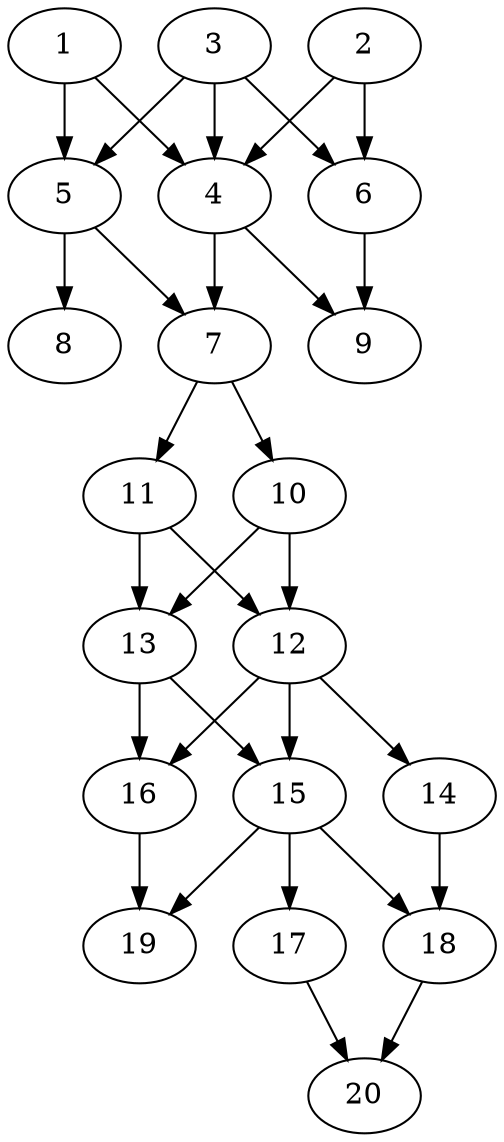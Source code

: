 // DAG automatically generated by daggen at Sat Jul 27 15:36:52 2019
// ./daggen --dot -n 20 --ccr 0.4 --fat 0.4 --regular 0.5 --density 0.8 --mindata 5242880 --maxdata 52428800 
digraph G {
  1 [size="77155840", alpha="0.12", expect_size="30862336"] 
  1 -> 4 [size ="30862336"]
  1 -> 5 [size ="30862336"]
  2 [size="62968320", alpha="0.19", expect_size="25187328"] 
  2 -> 4 [size ="25187328"]
  2 -> 6 [size ="25187328"]
  3 [size="28956160", alpha="0.13", expect_size="11582464"] 
  3 -> 4 [size ="11582464"]
  3 -> 5 [size ="11582464"]
  3 -> 6 [size ="11582464"]
  4 [size="28264960", alpha="0.17", expect_size="11305984"] 
  4 -> 7 [size ="11305984"]
  4 -> 9 [size ="11305984"]
  5 [size="77898240", alpha="0.10", expect_size="31159296"] 
  5 -> 7 [size ="31159296"]
  5 -> 8 [size ="31159296"]
  6 [size="44078080", alpha="0.04", expect_size="17631232"] 
  6 -> 9 [size ="17631232"]
  7 [size="75783680", alpha="0.07", expect_size="30313472"] 
  7 -> 10 [size ="30313472"]
  7 -> 11 [size ="30313472"]
  8 [size="43811840", alpha="0.02", expect_size="17524736"] 
  9 [size="109762560", alpha="0.05", expect_size="43905024"] 
  10 [size="47500800", alpha="0.18", expect_size="19000320"] 
  10 -> 12 [size ="19000320"]
  10 -> 13 [size ="19000320"]
  11 [size="35840000", alpha="0.19", expect_size="14336000"] 
  11 -> 12 [size ="14336000"]
  11 -> 13 [size ="14336000"]
  12 [size="105553920", alpha="0.19", expect_size="42221568"] 
  12 -> 14 [size ="42221568"]
  12 -> 15 [size ="42221568"]
  12 -> 16 [size ="42221568"]
  13 [size="99973120", alpha="0.08", expect_size="39989248"] 
  13 -> 15 [size ="39989248"]
  13 -> 16 [size ="39989248"]
  14 [size="56678400", alpha="0.02", expect_size="22671360"] 
  14 -> 18 [size ="22671360"]
  15 [size="36892160", alpha="0.11", expect_size="14756864"] 
  15 -> 17 [size ="14756864"]
  15 -> 18 [size ="14756864"]
  15 -> 19 [size ="14756864"]
  16 [size="95848960", alpha="0.09", expect_size="38339584"] 
  16 -> 19 [size ="38339584"]
  17 [size="122224640", alpha="0.16", expect_size="48889856"] 
  17 -> 20 [size ="48889856"]
  18 [size="47513600", alpha="0.05", expect_size="19005440"] 
  18 -> 20 [size ="19005440"]
  19 [size="57720320", alpha="0.08", expect_size="23088128"] 
  20 [size="87902720", alpha="0.03", expect_size="35161088"] 
}
